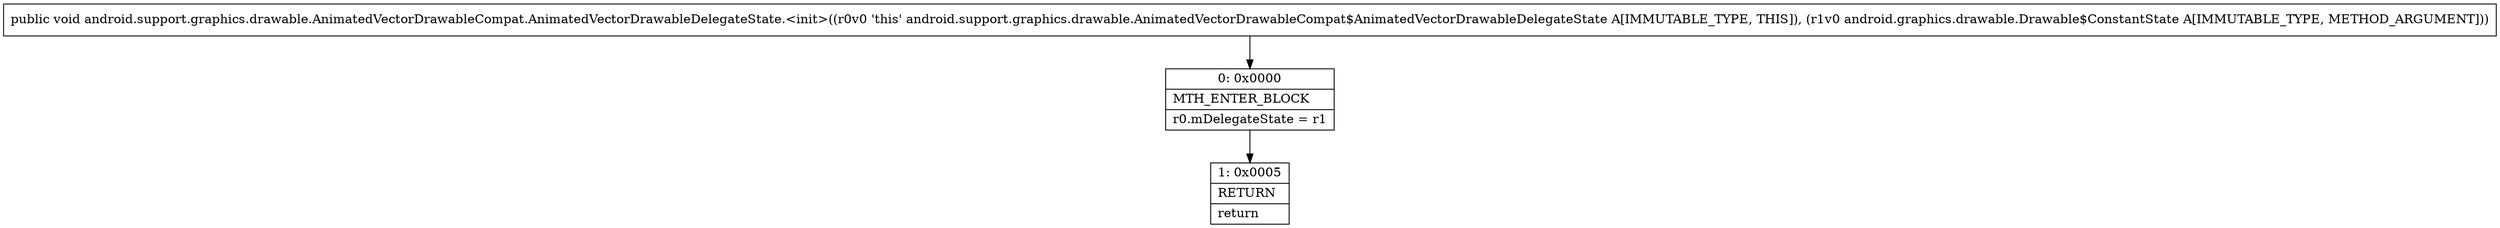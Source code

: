 digraph "CFG forandroid.support.graphics.drawable.AnimatedVectorDrawableCompat.AnimatedVectorDrawableDelegateState.\<init\>(Landroid\/graphics\/drawable\/Drawable$ConstantState;)V" {
Node_0 [shape=record,label="{0\:\ 0x0000|MTH_ENTER_BLOCK\l|r0.mDelegateState = r1\l}"];
Node_1 [shape=record,label="{1\:\ 0x0005|RETURN\l|return\l}"];
MethodNode[shape=record,label="{public void android.support.graphics.drawable.AnimatedVectorDrawableCompat.AnimatedVectorDrawableDelegateState.\<init\>((r0v0 'this' android.support.graphics.drawable.AnimatedVectorDrawableCompat$AnimatedVectorDrawableDelegateState A[IMMUTABLE_TYPE, THIS]), (r1v0 android.graphics.drawable.Drawable$ConstantState A[IMMUTABLE_TYPE, METHOD_ARGUMENT])) }"];
MethodNode -> Node_0;
Node_0 -> Node_1;
}

